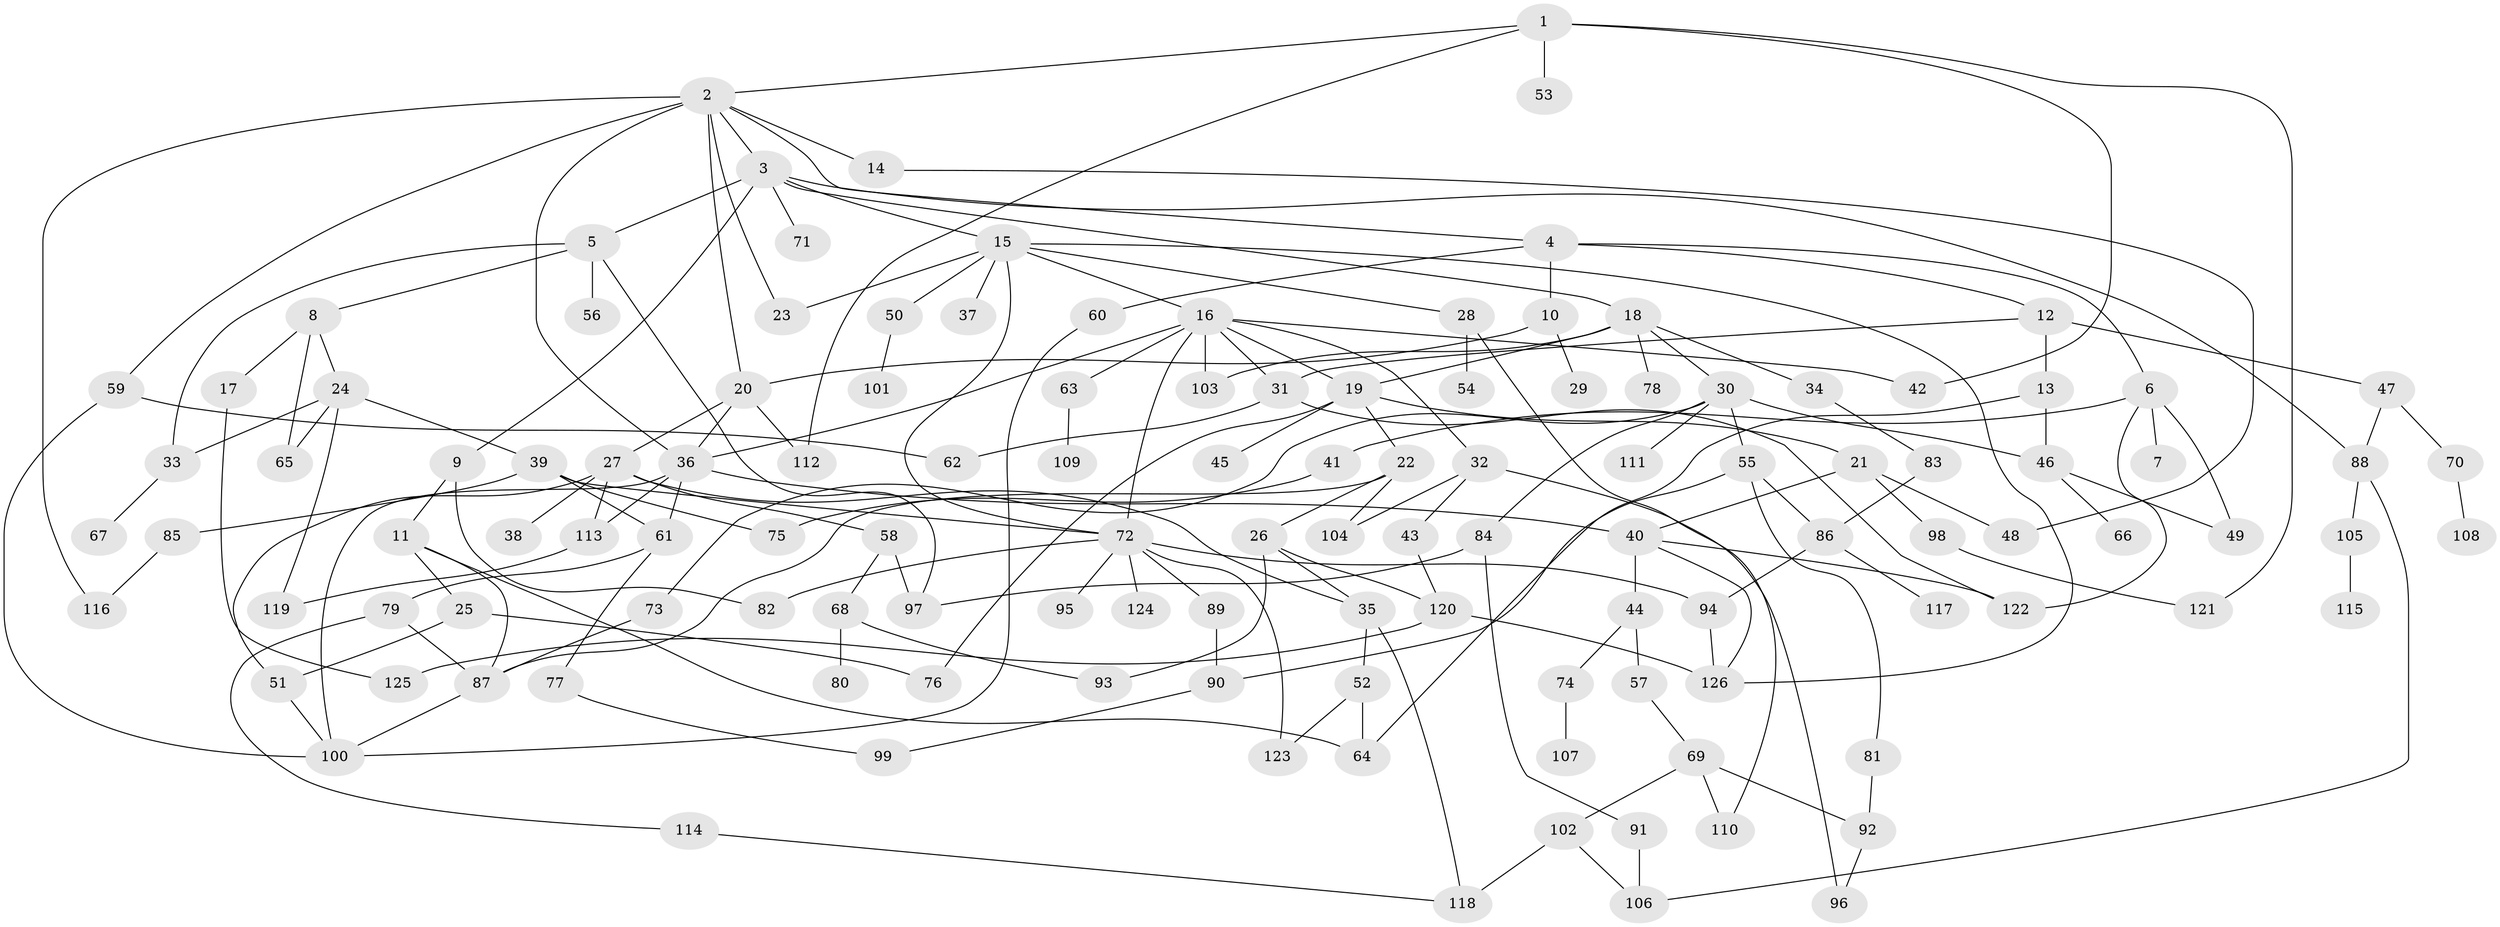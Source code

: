 // Generated by graph-tools (version 1.1) at 2025/49/03/09/25 03:49:26]
// undirected, 126 vertices, 186 edges
graph export_dot {
graph [start="1"]
  node [color=gray90,style=filled];
  1;
  2;
  3;
  4;
  5;
  6;
  7;
  8;
  9;
  10;
  11;
  12;
  13;
  14;
  15;
  16;
  17;
  18;
  19;
  20;
  21;
  22;
  23;
  24;
  25;
  26;
  27;
  28;
  29;
  30;
  31;
  32;
  33;
  34;
  35;
  36;
  37;
  38;
  39;
  40;
  41;
  42;
  43;
  44;
  45;
  46;
  47;
  48;
  49;
  50;
  51;
  52;
  53;
  54;
  55;
  56;
  57;
  58;
  59;
  60;
  61;
  62;
  63;
  64;
  65;
  66;
  67;
  68;
  69;
  70;
  71;
  72;
  73;
  74;
  75;
  76;
  77;
  78;
  79;
  80;
  81;
  82;
  83;
  84;
  85;
  86;
  87;
  88;
  89;
  90;
  91;
  92;
  93;
  94;
  95;
  96;
  97;
  98;
  99;
  100;
  101;
  102;
  103;
  104;
  105;
  106;
  107;
  108;
  109;
  110;
  111;
  112;
  113;
  114;
  115;
  116;
  117;
  118;
  119;
  120;
  121;
  122;
  123;
  124;
  125;
  126;
  1 -- 2;
  1 -- 53;
  1 -- 112;
  1 -- 42;
  1 -- 121;
  2 -- 3;
  2 -- 4;
  2 -- 14;
  2 -- 20;
  2 -- 23;
  2 -- 59;
  2 -- 36;
  2 -- 116;
  3 -- 5;
  3 -- 9;
  3 -- 15;
  3 -- 18;
  3 -- 71;
  3 -- 88;
  4 -- 6;
  4 -- 10;
  4 -- 12;
  4 -- 60;
  5 -- 8;
  5 -- 33;
  5 -- 56;
  5 -- 97;
  6 -- 7;
  6 -- 41;
  6 -- 122;
  6 -- 49;
  8 -- 17;
  8 -- 24;
  8 -- 65;
  9 -- 11;
  9 -- 82;
  10 -- 29;
  10 -- 20;
  11 -- 25;
  11 -- 87;
  11 -- 64;
  12 -- 13;
  12 -- 47;
  12 -- 31;
  13 -- 46;
  13 -- 64;
  14 -- 48;
  15 -- 16;
  15 -- 28;
  15 -- 37;
  15 -- 50;
  15 -- 23;
  15 -- 72;
  15 -- 126;
  16 -- 19;
  16 -- 31;
  16 -- 32;
  16 -- 36;
  16 -- 42;
  16 -- 63;
  16 -- 103;
  16 -- 72;
  17 -- 125;
  18 -- 30;
  18 -- 34;
  18 -- 78;
  18 -- 103;
  18 -- 19;
  19 -- 21;
  19 -- 22;
  19 -- 45;
  19 -- 76;
  20 -- 27;
  20 -- 112;
  20 -- 36;
  21 -- 40;
  21 -- 98;
  21 -- 48;
  22 -- 26;
  22 -- 104;
  22 -- 87;
  24 -- 39;
  24 -- 119;
  24 -- 33;
  24 -- 65;
  25 -- 51;
  25 -- 76;
  26 -- 93;
  26 -- 120;
  26 -- 35;
  27 -- 35;
  27 -- 38;
  27 -- 58;
  27 -- 113;
  27 -- 51;
  28 -- 54;
  28 -- 110;
  30 -- 55;
  30 -- 73;
  30 -- 84;
  30 -- 111;
  30 -- 46;
  31 -- 62;
  31 -- 122;
  32 -- 43;
  32 -- 96;
  32 -- 104;
  33 -- 67;
  34 -- 83;
  35 -- 52;
  35 -- 118;
  36 -- 113;
  36 -- 61;
  36 -- 40;
  36 -- 100;
  39 -- 61;
  39 -- 72;
  39 -- 75;
  39 -- 85;
  40 -- 44;
  40 -- 122;
  40 -- 126;
  41 -- 75;
  43 -- 120;
  44 -- 57;
  44 -- 74;
  46 -- 49;
  46 -- 66;
  47 -- 70;
  47 -- 88;
  50 -- 101;
  51 -- 100;
  52 -- 64;
  52 -- 123;
  55 -- 81;
  55 -- 86;
  55 -- 90;
  57 -- 69;
  58 -- 68;
  58 -- 97;
  59 -- 62;
  59 -- 100;
  60 -- 100;
  61 -- 77;
  61 -- 79;
  63 -- 109;
  68 -- 80;
  68 -- 93;
  69 -- 102;
  69 -- 110;
  69 -- 92;
  70 -- 108;
  72 -- 82;
  72 -- 89;
  72 -- 95;
  72 -- 124;
  72 -- 123;
  72 -- 94;
  73 -- 87;
  74 -- 107;
  77 -- 99;
  79 -- 87;
  79 -- 114;
  81 -- 92;
  83 -- 86;
  84 -- 91;
  84 -- 97;
  85 -- 116;
  86 -- 94;
  86 -- 117;
  87 -- 100;
  88 -- 105;
  88 -- 106;
  89 -- 90;
  90 -- 99;
  91 -- 106;
  92 -- 96;
  94 -- 126;
  98 -- 121;
  102 -- 106;
  102 -- 118;
  105 -- 115;
  113 -- 119;
  114 -- 118;
  120 -- 125;
  120 -- 126;
}
